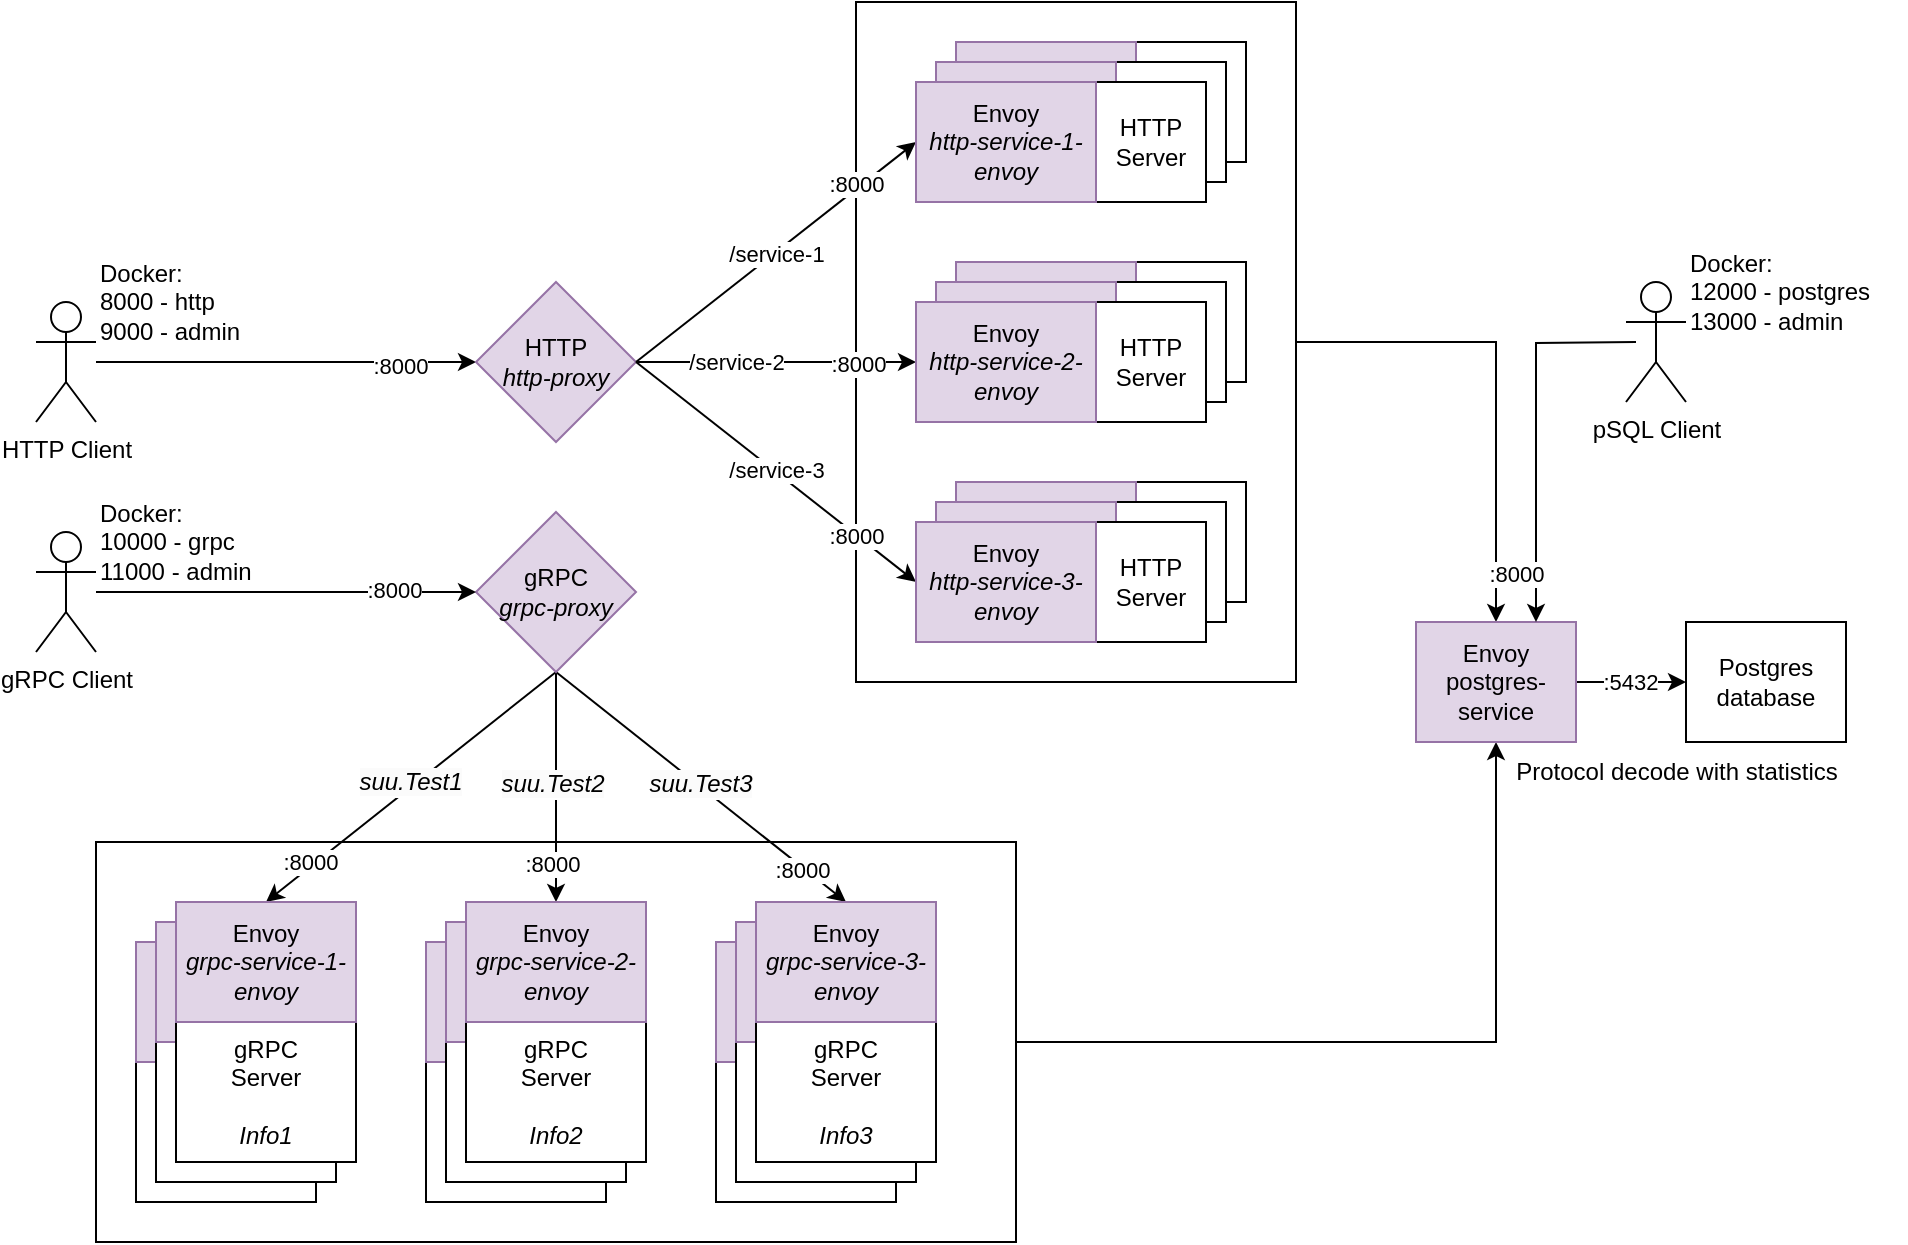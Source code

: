 <mxfile version="22.1.16" type="device">
  <diagram name="Page-1" id="4XVdnm4Mh2VWJTdFokWx">
    <mxGraphModel dx="198" dy="144" grid="1" gridSize="10" guides="1" tooltips="1" connect="1" arrows="1" fold="1" page="1" pageScale="1" pageWidth="850" pageHeight="1100" math="0" shadow="0">
      <root>
        <mxCell id="0" />
        <mxCell id="1" parent="0" />
        <mxCell id="Pw5sbqVX5MseP8onv_Aw-68" style="rounded=0;orthogonalLoop=1;jettySize=auto;html=1;exitX=1;exitY=0.5;exitDx=0;exitDy=0;entryX=0.5;entryY=1;entryDx=0;entryDy=0;edgeStyle=orthogonalEdgeStyle;" parent="1" source="FvD66rcxhZCY_vO8rHZ7-28" target="kOX-skd0nRhdrvtllHpR-43" edge="1">
          <mxGeometry relative="1" as="geometry" />
        </mxCell>
        <mxCell id="FvD66rcxhZCY_vO8rHZ7-28" value="" style="rounded=0;whiteSpace=wrap;html=1;" parent="1" vertex="1">
          <mxGeometry x="90" y="610" width="460" height="200" as="geometry" />
        </mxCell>
        <mxCell id="kOX-skd0nRhdrvtllHpR-61" value="" style="rounded=0;whiteSpace=wrap;html=1;" parent="1" vertex="1">
          <mxGeometry x="470" y="190" width="220" height="340" as="geometry" />
        </mxCell>
        <mxCell id="kOX-skd0nRhdrvtllHpR-64" style="rounded=0;orthogonalLoop=1;jettySize=auto;html=1;exitX=0.5;exitY=0;exitDx=0;exitDy=0;entryX=1;entryY=0.5;entryDx=0;entryDy=0;startArrow=classic;startFill=1;edgeStyle=orthogonalEdgeStyle;endArrow=none;endFill=0;" parent="1" source="kOX-skd0nRhdrvtllHpR-43" target="kOX-skd0nRhdrvtllHpR-61" edge="1">
          <mxGeometry relative="1" as="geometry">
            <mxPoint x="760.0" y="375" as="sourcePoint" />
          </mxGeometry>
        </mxCell>
        <mxCell id="prgVslOQz4MrDE7OXUun-4" value="" style="edgeStyle=orthogonalEdgeStyle;rounded=0;orthogonalLoop=1;jettySize=auto;html=1;" parent="1" source="prgVslOQz4MrDE7OXUun-2" edge="1">
          <mxGeometry relative="1" as="geometry">
            <mxPoint x="280" y="370" as="targetPoint" />
          </mxGeometry>
        </mxCell>
        <mxCell id="lqrWCzFrMgBXAUZPMPLo-5" value=":8000" style="edgeLabel;html=1;align=center;verticalAlign=middle;resizable=0;points=[];" vertex="1" connectable="0" parent="prgVslOQz4MrDE7OXUun-4">
          <mxGeometry x="0.601" y="-2" relative="1" as="geometry">
            <mxPoint as="offset" />
          </mxGeometry>
        </mxCell>
        <mxCell id="prgVslOQz4MrDE7OXUun-2" value="HTTP Client" style="shape=umlActor;verticalLabelPosition=bottom;verticalAlign=top;html=1;outlineConnect=0;" parent="1" vertex="1">
          <mxGeometry x="60" y="340" width="30" height="60" as="geometry" />
        </mxCell>
        <mxCell id="prgVslOQz4MrDE7OXUun-7" style="rounded=0;orthogonalLoop=1;jettySize=auto;html=1;entryX=0;entryY=0.5;entryDx=0;entryDy=0;" parent="1" edge="1">
          <mxGeometry relative="1" as="geometry">
            <mxPoint x="525" y="270" as="sourcePoint" />
            <mxPoint x="525" y="270" as="targetPoint" />
          </mxGeometry>
        </mxCell>
        <mxCell id="prgVslOQz4MrDE7OXUun-10" style="edgeStyle=orthogonalEdgeStyle;rounded=0;orthogonalLoop=1;jettySize=auto;html=1;exitX=1;exitY=0.5;exitDx=0;exitDy=0;entryX=0;entryY=0.5;entryDx=0;entryDy=0;" parent="1" edge="1">
          <mxGeometry relative="1" as="geometry">
            <mxPoint x="525" y="380" as="sourcePoint" />
            <mxPoint x="525.0" y="380" as="targetPoint" />
          </mxGeometry>
        </mxCell>
        <mxCell id="prgVslOQz4MrDE7OXUun-11" style="rounded=0;orthogonalLoop=1;jettySize=auto;html=1;exitX=1;exitY=0.5;exitDx=0;exitDy=0;entryX=0;entryY=0.5;entryDx=0;entryDy=0;" parent="1" edge="1">
          <mxGeometry relative="1" as="geometry">
            <mxPoint x="525" y="490" as="sourcePoint" />
            <mxPoint x="525.0" y="490" as="targetPoint" />
          </mxGeometry>
        </mxCell>
        <mxCell id="prgVslOQz4MrDE7OXUun-5" value="&lt;div&gt;HTTP&lt;/div&gt;&lt;div&gt;&lt;i&gt;http-proxy&lt;/i&gt;&lt;/div&gt;" style="rhombus;whiteSpace=wrap;html=1;fillColor=#e1d5e7;strokeColor=#9673a6;" parent="1" vertex="1">
          <mxGeometry x="280" y="330" width="80" height="80" as="geometry" />
        </mxCell>
        <mxCell id="prgVslOQz4MrDE7OXUun-30" value="&lt;div&gt;Postgres&lt;/div&gt;&lt;div&gt;database&lt;br&gt;&lt;/div&gt;" style="whiteSpace=wrap;html=1;rounded=0;" parent="1" vertex="1">
          <mxGeometry x="885" y="500" width="80" height="60" as="geometry" />
        </mxCell>
        <mxCell id="kOX-skd0nRhdrvtllHpR-11" value="" style="rounded=0;orthogonalLoop=1;jettySize=auto;html=1;entryX=0;entryY=0.5;entryDx=0;entryDy=0;" parent="1" target="Pw5sbqVX5MseP8onv_Aw-4" edge="1">
          <mxGeometry relative="1" as="geometry">
            <mxPoint x="360" y="370" as="sourcePoint" />
            <mxPoint x="490" y="260" as="targetPoint" />
          </mxGeometry>
        </mxCell>
        <mxCell id="kOX-skd0nRhdrvtllHpR-21" value="/service-1" style="edgeLabel;html=1;align=center;verticalAlign=middle;resizable=0;points=[];" parent="kOX-skd0nRhdrvtllHpR-11" vertex="1" connectable="0">
          <mxGeometry x="-0.006" relative="1" as="geometry">
            <mxPoint as="offset" />
          </mxGeometry>
        </mxCell>
        <mxCell id="lqrWCzFrMgBXAUZPMPLo-4" value=":8000" style="edgeLabel;html=1;align=center;verticalAlign=middle;resizable=0;points=[];" vertex="1" connectable="0" parent="kOX-skd0nRhdrvtllHpR-11">
          <mxGeometry x="0.623" relative="1" as="geometry">
            <mxPoint x="-4" as="offset" />
          </mxGeometry>
        </mxCell>
        <mxCell id="kOX-skd0nRhdrvtllHpR-14" value="" style="edgeStyle=orthogonalEdgeStyle;rounded=0;orthogonalLoop=1;jettySize=auto;html=1;exitX=1;exitY=0.5;exitDx=0;exitDy=0;entryX=0;entryY=0.5;entryDx=0;entryDy=0;" parent="1" source="prgVslOQz4MrDE7OXUun-5" target="Pw5sbqVX5MseP8onv_Aw-18" edge="1">
          <mxGeometry relative="1" as="geometry">
            <mxPoint x="360" y="370" as="sourcePoint" />
            <mxPoint x="490" y="370" as="targetPoint" />
          </mxGeometry>
        </mxCell>
        <mxCell id="kOX-skd0nRhdrvtllHpR-20" value="/service-2" style="edgeLabel;html=1;align=center;verticalAlign=middle;resizable=0;points=[];" parent="kOX-skd0nRhdrvtllHpR-14" vertex="1" connectable="0">
          <mxGeometry x="-0.006" relative="1" as="geometry">
            <mxPoint x="-20" as="offset" />
          </mxGeometry>
        </mxCell>
        <mxCell id="lqrWCzFrMgBXAUZPMPLo-3" value=":8000" style="edgeLabel;html=1;align=center;verticalAlign=middle;resizable=0;points=[];" vertex="1" connectable="0" parent="kOX-skd0nRhdrvtllHpR-14">
          <mxGeometry x="0.662" y="-1" relative="1" as="geometry">
            <mxPoint x="-6" as="offset" />
          </mxGeometry>
        </mxCell>
        <mxCell id="kOX-skd0nRhdrvtllHpR-17" value="" style="rounded=0;orthogonalLoop=1;jettySize=auto;html=1;exitX=1;exitY=0.5;exitDx=0;exitDy=0;entryX=0;entryY=0.5;entryDx=0;entryDy=0;" parent="1" source="prgVslOQz4MrDE7OXUun-5" target="Pw5sbqVX5MseP8onv_Aw-12" edge="1">
          <mxGeometry relative="1" as="geometry">
            <mxPoint x="360" y="370" as="sourcePoint" />
            <mxPoint x="490" y="480" as="targetPoint" />
          </mxGeometry>
        </mxCell>
        <mxCell id="kOX-skd0nRhdrvtllHpR-18" value="/service-3" style="edgeLabel;html=1;align=center;verticalAlign=middle;resizable=0;points=[];" parent="kOX-skd0nRhdrvtllHpR-17" vertex="1" connectable="0">
          <mxGeometry x="-0.008" y="1" relative="1" as="geometry">
            <mxPoint as="offset" />
          </mxGeometry>
        </mxCell>
        <mxCell id="lqrWCzFrMgBXAUZPMPLo-1" value=":8000" style="edgeLabel;html=1;align=center;verticalAlign=middle;resizable=0;points=[];" vertex="1" connectable="0" parent="kOX-skd0nRhdrvtllHpR-17">
          <mxGeometry x="0.564" y="-1" relative="1" as="geometry">
            <mxPoint x="1" as="offset" />
          </mxGeometry>
        </mxCell>
        <mxCell id="kOX-skd0nRhdrvtllHpR-24" value="HTTP Server" style="rounded=0;whiteSpace=wrap;html=1;" parent="1" vertex="1">
          <mxGeometry x="610" y="210" width="55" height="60" as="geometry" />
        </mxCell>
        <mxCell id="lqrWCzFrMgBXAUZPMPLo-17" style="edgeStyle=orthogonalEdgeStyle;rounded=0;orthogonalLoop=1;jettySize=auto;html=1;exitX=1;exitY=0.5;exitDx=0;exitDy=0;entryX=0;entryY=0.5;entryDx=0;entryDy=0;" edge="1" parent="1" source="kOX-skd0nRhdrvtllHpR-43" target="prgVslOQz4MrDE7OXUun-30">
          <mxGeometry relative="1" as="geometry" />
        </mxCell>
        <mxCell id="lqrWCzFrMgBXAUZPMPLo-18" value=":5432" style="edgeLabel;html=1;align=center;verticalAlign=middle;resizable=0;points=[];" vertex="1" connectable="0" parent="lqrWCzFrMgBXAUZPMPLo-17">
          <mxGeometry x="0.332" relative="1" as="geometry">
            <mxPoint x="-10" as="offset" />
          </mxGeometry>
        </mxCell>
        <mxCell id="kOX-skd0nRhdrvtllHpR-43" value="&lt;div&gt;Envoy&lt;/div&gt;&lt;div&gt;postgres-service&lt;/div&gt;" style="rounded=0;whiteSpace=wrap;html=1;fillColor=#e1d5e7;strokeColor=#9673a6;horizontal=1;align=center;" parent="1" vertex="1">
          <mxGeometry x="750" y="500" width="80" height="60" as="geometry" />
        </mxCell>
        <mxCell id="kOX-skd0nRhdrvtllHpR-53" value="Protocol decode with statistics" style="text;html=1;align=center;verticalAlign=middle;resizable=0;points=[];autosize=1;strokeColor=none;fillColor=none;" parent="1" vertex="1">
          <mxGeometry x="790" y="560" width="180" height="30" as="geometry" />
        </mxCell>
        <mxCell id="ZVSoIX3MnWESnNS0VUpJ-6" value="Envoy&lt;br&gt;&lt;i&gt;http-service-1-envoy&lt;/i&gt;" style="rounded=0;whiteSpace=wrap;html=1;fillColor=#e1d5e7;strokeColor=#9673a6;horizontal=1;" parent="1" vertex="1">
          <mxGeometry x="520" y="210" width="90" height="60" as="geometry" />
        </mxCell>
        <mxCell id="FvD66rcxhZCY_vO8rHZ7-31" style="rounded=0;orthogonalLoop=1;jettySize=auto;html=1;exitX=0.5;exitY=1;exitDx=0;exitDy=0;entryX=0;entryY=0.5;entryDx=0;entryDy=0;" parent="1" source="FvD66rcxhZCY_vO8rHZ7-27" target="Pw5sbqVX5MseP8onv_Aw-31" edge="1">
          <mxGeometry relative="1" as="geometry">
            <mxPoint x="193.75" y="640" as="targetPoint" />
          </mxGeometry>
        </mxCell>
        <mxCell id="FvD66rcxhZCY_vO8rHZ7-34" value="&lt;i style=&quot;border-color: var(--border-color); font-size: 12px; background-color: rgb(251, 251, 251);&quot;&gt;suu.Test1&lt;/i&gt;" style="edgeLabel;html=1;align=center;verticalAlign=middle;resizable=0;points=[];" parent="FvD66rcxhZCY_vO8rHZ7-31" vertex="1" connectable="0">
          <mxGeometry x="-0.013" y="-3" relative="1" as="geometry">
            <mxPoint as="offset" />
          </mxGeometry>
        </mxCell>
        <mxCell id="lqrWCzFrMgBXAUZPMPLo-7" value=":8000" style="edgeLabel;html=1;align=center;verticalAlign=middle;resizable=0;points=[];" vertex="1" connectable="0" parent="FvD66rcxhZCY_vO8rHZ7-31">
          <mxGeometry x="0.679" y="-2" relative="1" as="geometry">
            <mxPoint as="offset" />
          </mxGeometry>
        </mxCell>
        <mxCell id="FvD66rcxhZCY_vO8rHZ7-32" style="rounded=0;orthogonalLoop=1;jettySize=auto;html=1;exitX=0.5;exitY=1;exitDx=0;exitDy=0;entryX=0;entryY=0.5;entryDx=0;entryDy=0;" parent="1" source="FvD66rcxhZCY_vO8rHZ7-27" target="Pw5sbqVX5MseP8onv_Aw-61" edge="1">
          <mxGeometry relative="1" as="geometry">
            <mxPoint x="319.625" y="640" as="targetPoint" />
          </mxGeometry>
        </mxCell>
        <mxCell id="FvD66rcxhZCY_vO8rHZ7-35" value="&lt;i style=&quot;border-color: var(--border-color); font-size: 12px; background-color: rgb(251, 251, 251);&quot;&gt;suu.Test2&lt;/i&gt;" style="edgeLabel;html=1;align=center;verticalAlign=middle;resizable=0;points=[];" parent="FvD66rcxhZCY_vO8rHZ7-32" vertex="1" connectable="0">
          <mxGeometry x="-0.022" y="-2" relative="1" as="geometry">
            <mxPoint as="offset" />
          </mxGeometry>
        </mxCell>
        <mxCell id="lqrWCzFrMgBXAUZPMPLo-8" value=":8000" style="edgeLabel;html=1;align=center;verticalAlign=middle;resizable=0;points=[];" vertex="1" connectable="0" parent="FvD66rcxhZCY_vO8rHZ7-32">
          <mxGeometry x="0.67" y="-2" relative="1" as="geometry">
            <mxPoint as="offset" />
          </mxGeometry>
        </mxCell>
        <mxCell id="FvD66rcxhZCY_vO8rHZ7-33" style="rounded=0;orthogonalLoop=1;jettySize=auto;html=1;exitX=0.5;exitY=1;exitDx=0;exitDy=0;entryX=0;entryY=0.5;entryDx=0;entryDy=0;" parent="1" source="FvD66rcxhZCY_vO8rHZ7-27" target="Pw5sbqVX5MseP8onv_Aw-67" edge="1">
          <mxGeometry relative="1" as="geometry">
            <mxPoint x="464.375" y="640" as="targetPoint" />
          </mxGeometry>
        </mxCell>
        <mxCell id="FvD66rcxhZCY_vO8rHZ7-36" value="&lt;i style=&quot;border-color: var(--border-color); font-size: 12px; background-color: rgb(251, 251, 251);&quot;&gt;suu.Test3&lt;/i&gt;" style="edgeLabel;html=1;align=center;verticalAlign=middle;resizable=0;points=[];" parent="FvD66rcxhZCY_vO8rHZ7-33" vertex="1" connectable="0">
          <mxGeometry x="-0.022" y="1" relative="1" as="geometry">
            <mxPoint as="offset" />
          </mxGeometry>
        </mxCell>
        <mxCell id="lqrWCzFrMgBXAUZPMPLo-9" value=":8000" style="edgeLabel;html=1;align=center;verticalAlign=middle;resizable=0;points=[];" vertex="1" connectable="0" parent="FvD66rcxhZCY_vO8rHZ7-33">
          <mxGeometry x="0.706" y="-1" relative="1" as="geometry">
            <mxPoint as="offset" />
          </mxGeometry>
        </mxCell>
        <mxCell id="FvD66rcxhZCY_vO8rHZ7-27" value="&lt;div&gt;gRPC&lt;/div&gt;&lt;div&gt;&lt;i&gt;grpc-proxy&lt;/i&gt;&lt;/div&gt;" style="rhombus;whiteSpace=wrap;html=1;fillColor=#e1d5e7;strokeColor=#9673a6;" parent="1" vertex="1">
          <mxGeometry x="280" y="445" width="80" height="80" as="geometry" />
        </mxCell>
        <mxCell id="FvD66rcxhZCY_vO8rHZ7-29" value="" style="edgeStyle=orthogonalEdgeStyle;rounded=0;orthogonalLoop=1;jettySize=auto;html=1;entryX=0;entryY=0.5;entryDx=0;entryDy=0;" parent="1" source="FvD66rcxhZCY_vO8rHZ7-30" target="FvD66rcxhZCY_vO8rHZ7-27" edge="1">
          <mxGeometry relative="1" as="geometry">
            <mxPoint x="280" y="485" as="targetPoint" />
          </mxGeometry>
        </mxCell>
        <mxCell id="lqrWCzFrMgBXAUZPMPLo-6" value=":8000" style="edgeLabel;html=1;align=center;verticalAlign=middle;resizable=0;points=[];" vertex="1" connectable="0" parent="FvD66rcxhZCY_vO8rHZ7-29">
          <mxGeometry x="0.569" y="1" relative="1" as="geometry">
            <mxPoint as="offset" />
          </mxGeometry>
        </mxCell>
        <mxCell id="FvD66rcxhZCY_vO8rHZ7-30" value="gRPC Client" style="shape=umlActor;verticalLabelPosition=bottom;verticalAlign=top;html=1;outlineConnect=0;" parent="1" vertex="1">
          <mxGeometry x="60" y="455" width="30" height="60" as="geometry" />
        </mxCell>
        <mxCell id="Pw5sbqVX5MseP8onv_Aw-1" value="HTTP Server" style="rounded=0;whiteSpace=wrap;html=1;" parent="1" vertex="1">
          <mxGeometry x="600" y="220" width="55" height="60" as="geometry" />
        </mxCell>
        <mxCell id="Pw5sbqVX5MseP8onv_Aw-2" value="Envoy&lt;br&gt;&lt;i&gt;http-service-1-envoy&lt;/i&gt;" style="rounded=0;whiteSpace=wrap;html=1;fillColor=#e1d5e7;strokeColor=#9673a6;horizontal=1;" parent="1" vertex="1">
          <mxGeometry x="510" y="220" width="90" height="60" as="geometry" />
        </mxCell>
        <mxCell id="Pw5sbqVX5MseP8onv_Aw-3" value="HTTP Server" style="rounded=0;whiteSpace=wrap;html=1;" parent="1" vertex="1">
          <mxGeometry x="590" y="230" width="55" height="60" as="geometry" />
        </mxCell>
        <mxCell id="Pw5sbqVX5MseP8onv_Aw-4" value="Envoy&lt;br&gt;&lt;i&gt;http-service-1-envoy&lt;/i&gt;" style="rounded=0;whiteSpace=wrap;html=1;fillColor=#e1d5e7;strokeColor=#9673a6;horizontal=1;" parent="1" vertex="1">
          <mxGeometry x="500" y="230" width="90" height="60" as="geometry" />
        </mxCell>
        <mxCell id="Pw5sbqVX5MseP8onv_Aw-7" value="HTTP Server" style="rounded=0;whiteSpace=wrap;html=1;" parent="1" vertex="1">
          <mxGeometry x="610" y="430" width="55" height="60" as="geometry" />
        </mxCell>
        <mxCell id="Pw5sbqVX5MseP8onv_Aw-8" value="Envoy&lt;br&gt;&lt;i&gt;http-service-1-envoy&lt;/i&gt;" style="rounded=0;whiteSpace=wrap;html=1;fillColor=#e1d5e7;strokeColor=#9673a6;horizontal=1;" parent="1" vertex="1">
          <mxGeometry x="520" y="430" width="90" height="60" as="geometry" />
        </mxCell>
        <mxCell id="Pw5sbqVX5MseP8onv_Aw-9" value="HTTP Server" style="rounded=0;whiteSpace=wrap;html=1;" parent="1" vertex="1">
          <mxGeometry x="600" y="440" width="55" height="60" as="geometry" />
        </mxCell>
        <mxCell id="Pw5sbqVX5MseP8onv_Aw-10" value="Envoy&lt;br&gt;&lt;i&gt;http-service-1-envoy&lt;/i&gt;" style="rounded=0;whiteSpace=wrap;html=1;fillColor=#e1d5e7;strokeColor=#9673a6;horizontal=1;" parent="1" vertex="1">
          <mxGeometry x="510" y="440" width="90" height="60" as="geometry" />
        </mxCell>
        <mxCell id="Pw5sbqVX5MseP8onv_Aw-11" value="HTTP Server" style="rounded=0;whiteSpace=wrap;html=1;" parent="1" vertex="1">
          <mxGeometry x="590" y="450" width="55" height="60" as="geometry" />
        </mxCell>
        <mxCell id="Pw5sbqVX5MseP8onv_Aw-12" value="Envoy&lt;br&gt;&lt;i&gt;http-service-3-envoy&lt;/i&gt;" style="rounded=0;whiteSpace=wrap;html=1;fillColor=#e1d5e7;strokeColor=#9673a6;horizontal=1;" parent="1" vertex="1">
          <mxGeometry x="500" y="450" width="90" height="60" as="geometry" />
        </mxCell>
        <mxCell id="Pw5sbqVX5MseP8onv_Aw-13" value="HTTP Server" style="rounded=0;whiteSpace=wrap;html=1;" parent="1" vertex="1">
          <mxGeometry x="610" y="320" width="55" height="60" as="geometry" />
        </mxCell>
        <mxCell id="Pw5sbqVX5MseP8onv_Aw-14" value="Envoy&lt;br&gt;&lt;i&gt;http-service-1-envoy&lt;/i&gt;" style="rounded=0;whiteSpace=wrap;html=1;fillColor=#e1d5e7;strokeColor=#9673a6;horizontal=1;" parent="1" vertex="1">
          <mxGeometry x="520" y="320" width="90" height="60" as="geometry" />
        </mxCell>
        <mxCell id="Pw5sbqVX5MseP8onv_Aw-15" value="HTTP Server" style="rounded=0;whiteSpace=wrap;html=1;" parent="1" vertex="1">
          <mxGeometry x="600" y="330" width="55" height="60" as="geometry" />
        </mxCell>
        <mxCell id="Pw5sbqVX5MseP8onv_Aw-16" value="Envoy&lt;br&gt;&lt;i&gt;http-service-1-envoy&lt;/i&gt;" style="rounded=0;whiteSpace=wrap;html=1;fillColor=#e1d5e7;strokeColor=#9673a6;horizontal=1;" parent="1" vertex="1">
          <mxGeometry x="510" y="330" width="90" height="60" as="geometry" />
        </mxCell>
        <mxCell id="Pw5sbqVX5MseP8onv_Aw-17" value="HTTP Server" style="rounded=0;whiteSpace=wrap;html=1;" parent="1" vertex="1">
          <mxGeometry x="590" y="340" width="55" height="60" as="geometry" />
        </mxCell>
        <mxCell id="Pw5sbqVX5MseP8onv_Aw-18" value="Envoy&lt;br&gt;&lt;i&gt;http-service-2-envoy&lt;/i&gt;" style="rounded=0;whiteSpace=wrap;html=1;fillColor=#e1d5e7;strokeColor=#9673a6;horizontal=1;" parent="1" vertex="1">
          <mxGeometry x="500" y="340" width="90" height="60" as="geometry" />
        </mxCell>
        <mxCell id="Pw5sbqVX5MseP8onv_Aw-26" value="" style="rounded=0;whiteSpace=wrap;html=1;direction=south;" parent="1" vertex="1">
          <mxGeometry x="110" y="720" width="90" height="70" as="geometry" />
        </mxCell>
        <mxCell id="Pw5sbqVX5MseP8onv_Aw-27" value="" style="rounded=0;whiteSpace=wrap;html=1;fillColor=#e1d5e7;strokeColor=#9673a6;horizontal=1;direction=south;" parent="1" vertex="1">
          <mxGeometry x="110" y="660" width="90" height="60" as="geometry" />
        </mxCell>
        <mxCell id="Pw5sbqVX5MseP8onv_Aw-28" value="" style="rounded=0;whiteSpace=wrap;html=1;direction=south;" parent="1" vertex="1">
          <mxGeometry x="120" y="710" width="90" height="70" as="geometry" />
        </mxCell>
        <mxCell id="Pw5sbqVX5MseP8onv_Aw-29" value="" style="rounded=0;whiteSpace=wrap;html=1;fillColor=#e1d5e7;strokeColor=#9673a6;horizontal=1;direction=south;" parent="1" vertex="1">
          <mxGeometry x="120" y="650" width="90" height="60" as="geometry" />
        </mxCell>
        <mxCell id="Pw5sbqVX5MseP8onv_Aw-30" value="gRPC&lt;br style=&quot;border-color: var(--border-color);&quot;&gt;Server&lt;br style=&quot;border-color: var(--border-color);&quot;&gt;&lt;i style=&quot;border-color: var(--border-color);&quot;&gt;&lt;br style=&quot;border-color: var(--border-color);&quot;&gt;Info1&lt;/i&gt;" style="rounded=0;whiteSpace=wrap;html=1;direction=south;" parent="1" vertex="1">
          <mxGeometry x="130" y="700" width="90" height="70" as="geometry" />
        </mxCell>
        <mxCell id="Pw5sbqVX5MseP8onv_Aw-31" value="Envoy&lt;br&gt;&lt;i&gt;grpc-service-1-envoy&lt;/i&gt;" style="rounded=0;whiteSpace=wrap;html=1;fillColor=#e1d5e7;strokeColor=#9673a6;horizontal=1;direction=south;" parent="1" vertex="1">
          <mxGeometry x="130" y="640" width="90" height="60" as="geometry" />
        </mxCell>
        <mxCell id="Pw5sbqVX5MseP8onv_Aw-56" value="" style="rounded=0;whiteSpace=wrap;html=1;direction=south;" parent="1" vertex="1">
          <mxGeometry x="255" y="720" width="90" height="70" as="geometry" />
        </mxCell>
        <mxCell id="Pw5sbqVX5MseP8onv_Aw-57" value="" style="rounded=0;whiteSpace=wrap;html=1;fillColor=#e1d5e7;strokeColor=#9673a6;horizontal=1;direction=south;" parent="1" vertex="1">
          <mxGeometry x="255" y="660" width="90" height="60" as="geometry" />
        </mxCell>
        <mxCell id="Pw5sbqVX5MseP8onv_Aw-58" value="" style="rounded=0;whiteSpace=wrap;html=1;direction=south;" parent="1" vertex="1">
          <mxGeometry x="265" y="710" width="90" height="70" as="geometry" />
        </mxCell>
        <mxCell id="Pw5sbqVX5MseP8onv_Aw-59" value="" style="rounded=0;whiteSpace=wrap;html=1;fillColor=#e1d5e7;strokeColor=#9673a6;horizontal=1;direction=south;" parent="1" vertex="1">
          <mxGeometry x="265" y="650" width="90" height="60" as="geometry" />
        </mxCell>
        <mxCell id="Pw5sbqVX5MseP8onv_Aw-60" value="gRPC&lt;br style=&quot;border-color: var(--border-color);&quot;&gt;Server&lt;br style=&quot;border-color: var(--border-color);&quot;&gt;&lt;i style=&quot;border-color: var(--border-color);&quot;&gt;&lt;br style=&quot;border-color: var(--border-color);&quot;&gt;Info2&lt;/i&gt;" style="rounded=0;whiteSpace=wrap;html=1;direction=south;" parent="1" vertex="1">
          <mxGeometry x="275" y="700" width="90" height="70" as="geometry" />
        </mxCell>
        <mxCell id="Pw5sbqVX5MseP8onv_Aw-61" value="Envoy&lt;br&gt;&lt;i&gt;grpc-service-2-envoy&lt;/i&gt;" style="rounded=0;whiteSpace=wrap;html=1;fillColor=#e1d5e7;strokeColor=#9673a6;horizontal=1;direction=south;" parent="1" vertex="1">
          <mxGeometry x="275" y="640" width="90" height="60" as="geometry" />
        </mxCell>
        <mxCell id="Pw5sbqVX5MseP8onv_Aw-62" value="" style="rounded=0;whiteSpace=wrap;html=1;direction=south;" parent="1" vertex="1">
          <mxGeometry x="400" y="720" width="90" height="70" as="geometry" />
        </mxCell>
        <mxCell id="Pw5sbqVX5MseP8onv_Aw-63" value="" style="rounded=0;whiteSpace=wrap;html=1;fillColor=#e1d5e7;strokeColor=#9673a6;horizontal=1;direction=south;" parent="1" vertex="1">
          <mxGeometry x="400" y="660" width="90" height="60" as="geometry" />
        </mxCell>
        <mxCell id="Pw5sbqVX5MseP8onv_Aw-64" value="" style="rounded=0;whiteSpace=wrap;html=1;direction=south;" parent="1" vertex="1">
          <mxGeometry x="410" y="710" width="90" height="70" as="geometry" />
        </mxCell>
        <mxCell id="Pw5sbqVX5MseP8onv_Aw-65" value="" style="rounded=0;whiteSpace=wrap;html=1;fillColor=#e1d5e7;strokeColor=#9673a6;horizontal=1;direction=south;" parent="1" vertex="1">
          <mxGeometry x="410" y="650" width="90" height="60" as="geometry" />
        </mxCell>
        <mxCell id="Pw5sbqVX5MseP8onv_Aw-66" value="gRPC&lt;br style=&quot;border-color: var(--border-color);&quot;&gt;Server&lt;br style=&quot;border-color: var(--border-color);&quot;&gt;&lt;i style=&quot;border-color: var(--border-color);&quot;&gt;&lt;br style=&quot;border-color: var(--border-color);&quot;&gt;Info3&lt;/i&gt;" style="rounded=0;whiteSpace=wrap;html=1;direction=south;" parent="1" vertex="1">
          <mxGeometry x="420" y="700" width="90" height="70" as="geometry" />
        </mxCell>
        <mxCell id="Pw5sbqVX5MseP8onv_Aw-67" value="Envoy&lt;br&gt;&lt;i&gt;grpc-service-3-envoy&lt;/i&gt;" style="rounded=0;whiteSpace=wrap;html=1;fillColor=#e1d5e7;strokeColor=#9673a6;horizontal=1;direction=south;" parent="1" vertex="1">
          <mxGeometry x="420" y="640" width="90" height="60" as="geometry" />
        </mxCell>
        <mxCell id="lqrWCzFrMgBXAUZPMPLo-11" value="Docker:&lt;br&gt;8000 - http&lt;br&gt;9000 - admin" style="text;html=1;align=left;verticalAlign=middle;resizable=0;points=[];autosize=1;strokeColor=none;fillColor=none;" vertex="1" parent="1">
          <mxGeometry x="90" y="310" width="90" height="60" as="geometry" />
        </mxCell>
        <mxCell id="lqrWCzFrMgBXAUZPMPLo-12" value="Docker:&lt;br&gt;10000 - grpc&lt;br&gt;11000 - admin" style="text;html=1;align=left;verticalAlign=middle;resizable=0;points=[];autosize=1;strokeColor=none;fillColor=none;" vertex="1" parent="1">
          <mxGeometry x="90" y="430" width="100" height="60" as="geometry" />
        </mxCell>
        <mxCell id="lqrWCzFrMgBXAUZPMPLo-15" style="edgeStyle=orthogonalEdgeStyle;rounded=0;orthogonalLoop=1;jettySize=auto;html=1;entryX=0.75;entryY=0;entryDx=0;entryDy=0;" edge="1" parent="1" target="kOX-skd0nRhdrvtllHpR-43">
          <mxGeometry relative="1" as="geometry">
            <mxPoint x="860" y="360" as="sourcePoint" />
          </mxGeometry>
        </mxCell>
        <mxCell id="lqrWCzFrMgBXAUZPMPLo-16" value=":8000" style="edgeLabel;html=1;align=center;verticalAlign=middle;resizable=0;points=[];" vertex="1" connectable="0" parent="lqrWCzFrMgBXAUZPMPLo-15">
          <mxGeometry x="0.819" y="2" relative="1" as="geometry">
            <mxPoint x="-12" y="-7" as="offset" />
          </mxGeometry>
        </mxCell>
        <mxCell id="lqrWCzFrMgBXAUZPMPLo-13" value="pSQL Client" style="shape=umlActor;verticalLabelPosition=bottom;verticalAlign=top;html=1;outlineConnect=0;" vertex="1" parent="1">
          <mxGeometry x="855" y="330" width="30" height="60" as="geometry" />
        </mxCell>
        <mxCell id="lqrWCzFrMgBXAUZPMPLo-14" value="Docker:&lt;br&gt;12000 - postgres&lt;br&gt;13000 - admin" style="text;html=1;align=left;verticalAlign=middle;resizable=0;points=[];autosize=1;strokeColor=none;fillColor=none;" vertex="1" parent="1">
          <mxGeometry x="885" y="305" width="110" height="60" as="geometry" />
        </mxCell>
      </root>
    </mxGraphModel>
  </diagram>
</mxfile>
